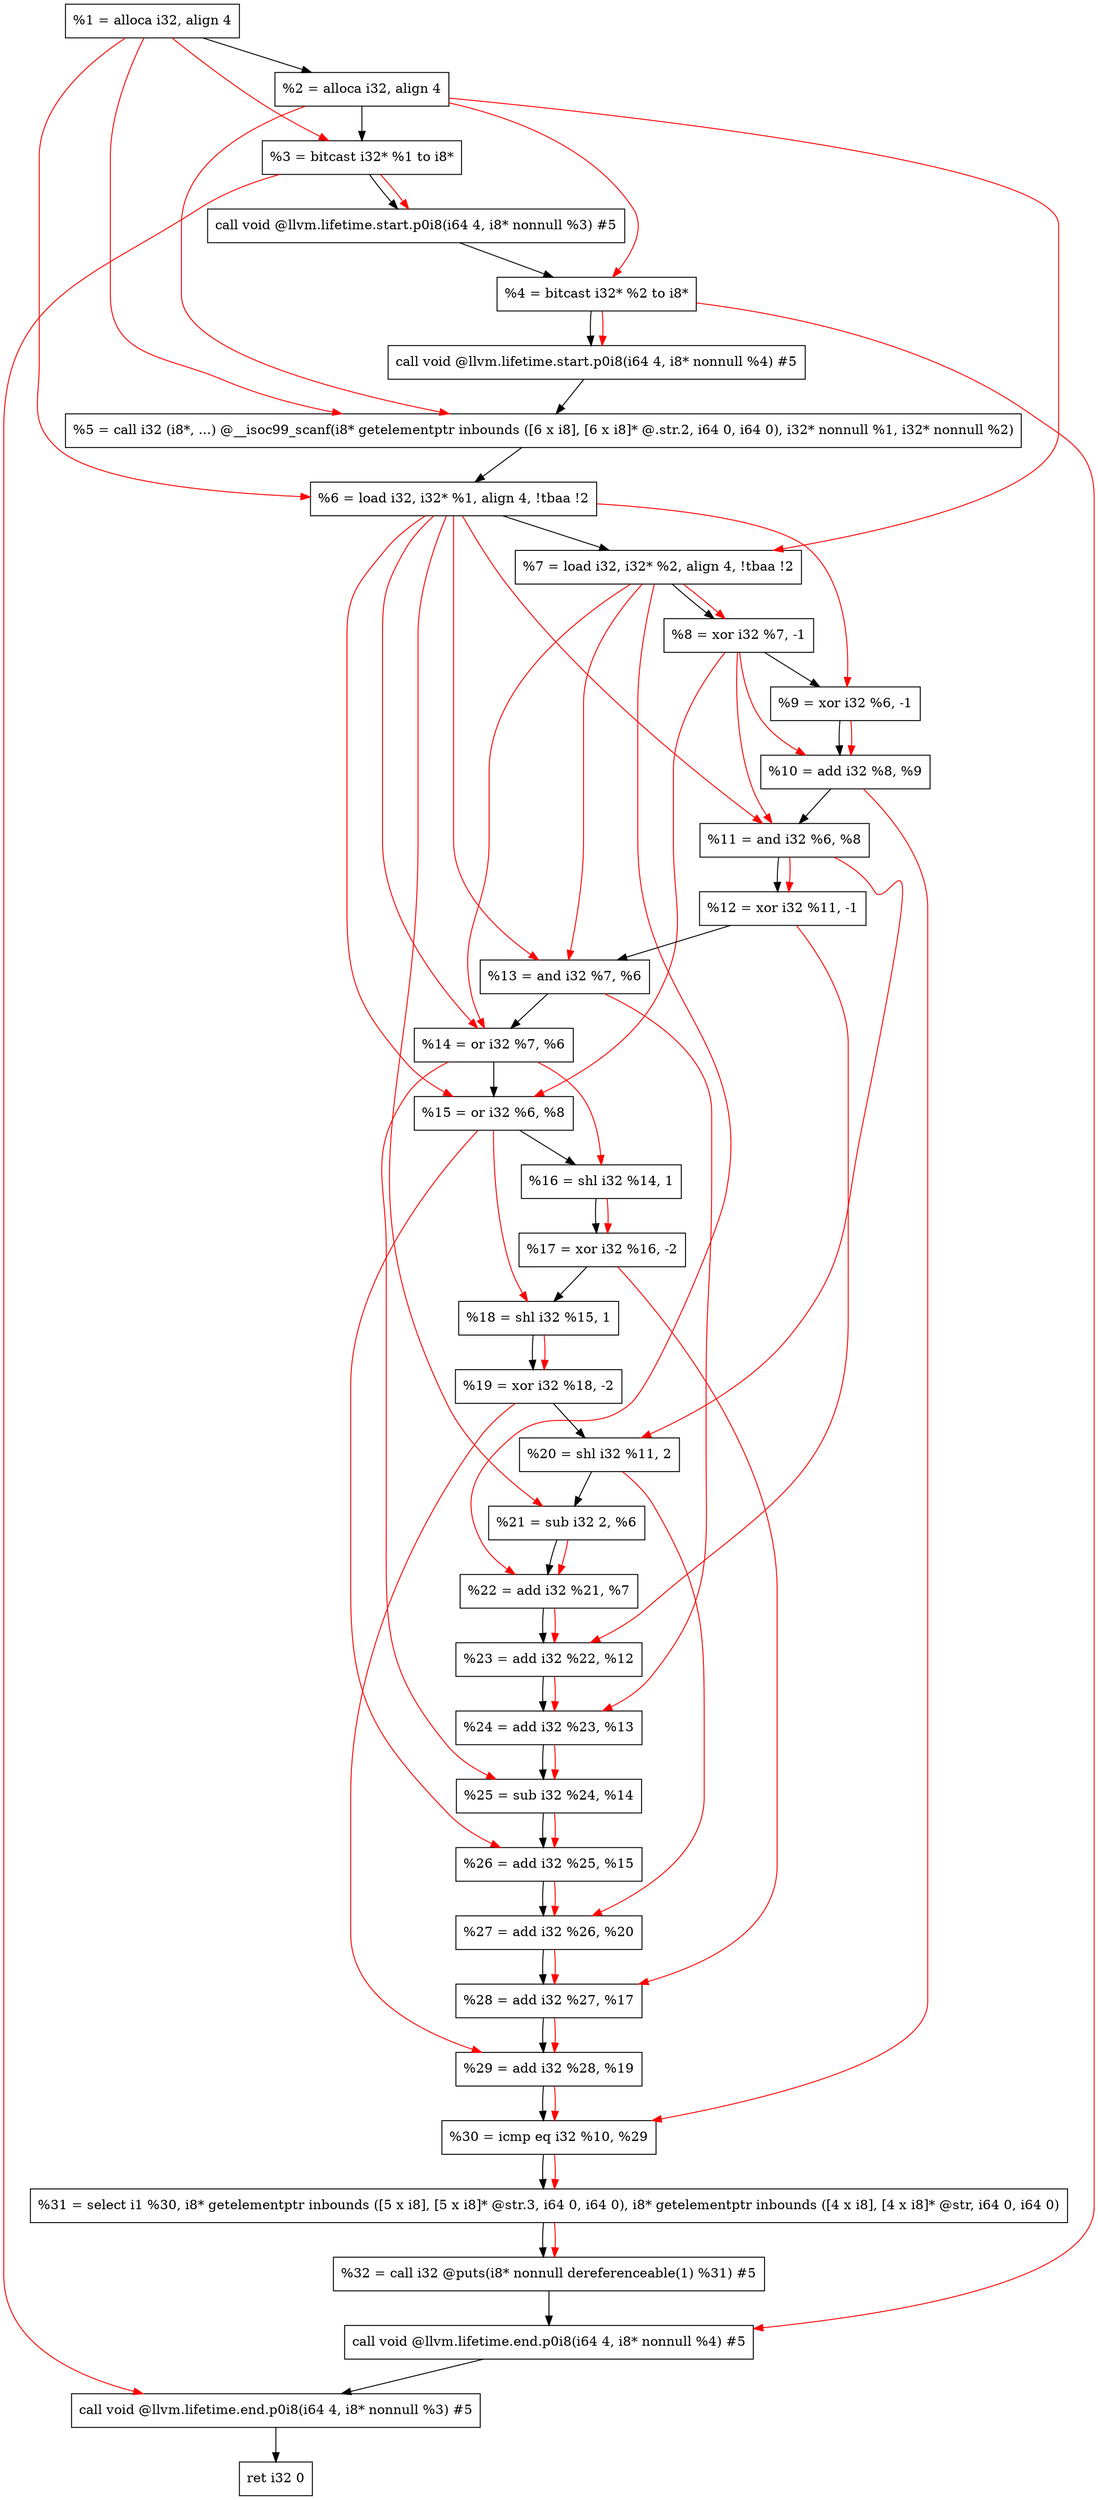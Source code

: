 digraph "DFG for'main' function" {
	Node0xd85c58[shape=record, label="  %1 = alloca i32, align 4"];
	Node0xd85cd8[shape=record, label="  %2 = alloca i32, align 4"];
	Node0xd85d68[shape=record, label="  %3 = bitcast i32* %1 to i8*"];
	Node0xd861c8[shape=record, label="  call void @llvm.lifetime.start.p0i8(i64 4, i8* nonnull %3) #5"];
	Node0xd862a8[shape=record, label="  %4 = bitcast i32* %2 to i8*"];
	Node0xd863c8[shape=record, label="  call void @llvm.lifetime.start.p0i8(i64 4, i8* nonnull %4) #5"];
	Node0xd86600[shape=record, label="  %5 = call i32 (i8*, ...) @__isoc99_scanf(i8* getelementptr inbounds ([6 x i8], [6 x i8]* @.str.2, i64 0, i64 0), i32* nonnull %1, i32* nonnull %2)"];
	Node0xd866b8[shape=record, label="  %6 = load i32, i32* %1, align 4, !tbaa !2"];
	Node0xd87628[shape=record, label="  %7 = load i32, i32* %2, align 4, !tbaa !2"];
	Node0xd87cb0[shape=record, label="  %8 = xor i32 %7, -1"];
	Node0xd87d20[shape=record, label="  %9 = xor i32 %6, -1"];
	Node0xd87d90[shape=record, label="  %10 = add i32 %8, %9"];
	Node0xd87e00[shape=record, label="  %11 = and i32 %6, %8"];
	Node0xd87e70[shape=record, label="  %12 = xor i32 %11, -1"];
	Node0xd87ee0[shape=record, label="  %13 = and i32 %7, %6"];
	Node0xd87f50[shape=record, label="  %14 = or i32 %7, %6"];
	Node0xd87fc0[shape=record, label="  %15 = or i32 %6, %8"];
	Node0xd88030[shape=record, label="  %16 = shl i32 %14, 1"];
	Node0xd880a0[shape=record, label="  %17 = xor i32 %16, -2"];
	Node0xd88110[shape=record, label="  %18 = shl i32 %15, 1"];
	Node0xd88180[shape=record, label="  %19 = xor i32 %18, -2"];
	Node0xd881f0[shape=record, label="  %20 = shl i32 %11, 2"];
	Node0xd88260[shape=record, label="  %21 = sub i32 2, %6"];
	Node0xd882d0[shape=record, label="  %22 = add i32 %21, %7"];
	Node0xd88340[shape=record, label="  %23 = add i32 %22, %12"];
	Node0xd883b0[shape=record, label="  %24 = add i32 %23, %13"];
	Node0xd88420[shape=record, label="  %25 = sub i32 %24, %14"];
	Node0xd88490[shape=record, label="  %26 = add i32 %25, %15"];
	Node0xd88500[shape=record, label="  %27 = add i32 %26, %20"];
	Node0xd88570[shape=record, label="  %28 = add i32 %27, %17"];
	Node0xd885e0[shape=record, label="  %29 = add i32 %28, %19"];
	Node0xd88650[shape=record, label="  %30 = icmp eq i32 %10, %29"];
	Node0xd269d8[shape=record, label="  %31 = select i1 %30, i8* getelementptr inbounds ([5 x i8], [5 x i8]* @str.3, i64 0, i64 0), i8* getelementptr inbounds ([4 x i8], [4 x i8]* @str, i64 0, i64 0)"];
	Node0xd886e0[shape=record, label="  %32 = call i32 @puts(i8* nonnull dereferenceable(1) %31) #5"];
	Node0xd88b48[shape=record, label="  call void @llvm.lifetime.end.p0i8(i64 4, i8* nonnull %4) #5"];
	Node0xd88ca8[shape=record, label="  call void @llvm.lifetime.end.p0i8(i64 4, i8* nonnull %3) #5"];
	Node0xd88d68[shape=record, label="  ret i32 0"];
	Node0xd85c58 -> Node0xd85cd8;
	Node0xd85cd8 -> Node0xd85d68;
	Node0xd85d68 -> Node0xd861c8;
	Node0xd861c8 -> Node0xd862a8;
	Node0xd862a8 -> Node0xd863c8;
	Node0xd863c8 -> Node0xd86600;
	Node0xd86600 -> Node0xd866b8;
	Node0xd866b8 -> Node0xd87628;
	Node0xd87628 -> Node0xd87cb0;
	Node0xd87cb0 -> Node0xd87d20;
	Node0xd87d20 -> Node0xd87d90;
	Node0xd87d90 -> Node0xd87e00;
	Node0xd87e00 -> Node0xd87e70;
	Node0xd87e70 -> Node0xd87ee0;
	Node0xd87ee0 -> Node0xd87f50;
	Node0xd87f50 -> Node0xd87fc0;
	Node0xd87fc0 -> Node0xd88030;
	Node0xd88030 -> Node0xd880a0;
	Node0xd880a0 -> Node0xd88110;
	Node0xd88110 -> Node0xd88180;
	Node0xd88180 -> Node0xd881f0;
	Node0xd881f0 -> Node0xd88260;
	Node0xd88260 -> Node0xd882d0;
	Node0xd882d0 -> Node0xd88340;
	Node0xd88340 -> Node0xd883b0;
	Node0xd883b0 -> Node0xd88420;
	Node0xd88420 -> Node0xd88490;
	Node0xd88490 -> Node0xd88500;
	Node0xd88500 -> Node0xd88570;
	Node0xd88570 -> Node0xd885e0;
	Node0xd885e0 -> Node0xd88650;
	Node0xd88650 -> Node0xd269d8;
	Node0xd269d8 -> Node0xd886e0;
	Node0xd886e0 -> Node0xd88b48;
	Node0xd88b48 -> Node0xd88ca8;
	Node0xd88ca8 -> Node0xd88d68;
edge [color=red]
	Node0xd85c58 -> Node0xd85d68;
	Node0xd85d68 -> Node0xd861c8;
	Node0xd85cd8 -> Node0xd862a8;
	Node0xd862a8 -> Node0xd863c8;
	Node0xd85c58 -> Node0xd86600;
	Node0xd85cd8 -> Node0xd86600;
	Node0xd85c58 -> Node0xd866b8;
	Node0xd85cd8 -> Node0xd87628;
	Node0xd87628 -> Node0xd87cb0;
	Node0xd866b8 -> Node0xd87d20;
	Node0xd87cb0 -> Node0xd87d90;
	Node0xd87d20 -> Node0xd87d90;
	Node0xd866b8 -> Node0xd87e00;
	Node0xd87cb0 -> Node0xd87e00;
	Node0xd87e00 -> Node0xd87e70;
	Node0xd87628 -> Node0xd87ee0;
	Node0xd866b8 -> Node0xd87ee0;
	Node0xd87628 -> Node0xd87f50;
	Node0xd866b8 -> Node0xd87f50;
	Node0xd866b8 -> Node0xd87fc0;
	Node0xd87cb0 -> Node0xd87fc0;
	Node0xd87f50 -> Node0xd88030;
	Node0xd88030 -> Node0xd880a0;
	Node0xd87fc0 -> Node0xd88110;
	Node0xd88110 -> Node0xd88180;
	Node0xd87e00 -> Node0xd881f0;
	Node0xd866b8 -> Node0xd88260;
	Node0xd88260 -> Node0xd882d0;
	Node0xd87628 -> Node0xd882d0;
	Node0xd882d0 -> Node0xd88340;
	Node0xd87e70 -> Node0xd88340;
	Node0xd88340 -> Node0xd883b0;
	Node0xd87ee0 -> Node0xd883b0;
	Node0xd883b0 -> Node0xd88420;
	Node0xd87f50 -> Node0xd88420;
	Node0xd88420 -> Node0xd88490;
	Node0xd87fc0 -> Node0xd88490;
	Node0xd88490 -> Node0xd88500;
	Node0xd881f0 -> Node0xd88500;
	Node0xd88500 -> Node0xd88570;
	Node0xd880a0 -> Node0xd88570;
	Node0xd88570 -> Node0xd885e0;
	Node0xd88180 -> Node0xd885e0;
	Node0xd87d90 -> Node0xd88650;
	Node0xd885e0 -> Node0xd88650;
	Node0xd88650 -> Node0xd269d8;
	Node0xd269d8 -> Node0xd886e0;
	Node0xd862a8 -> Node0xd88b48;
	Node0xd85d68 -> Node0xd88ca8;
}
